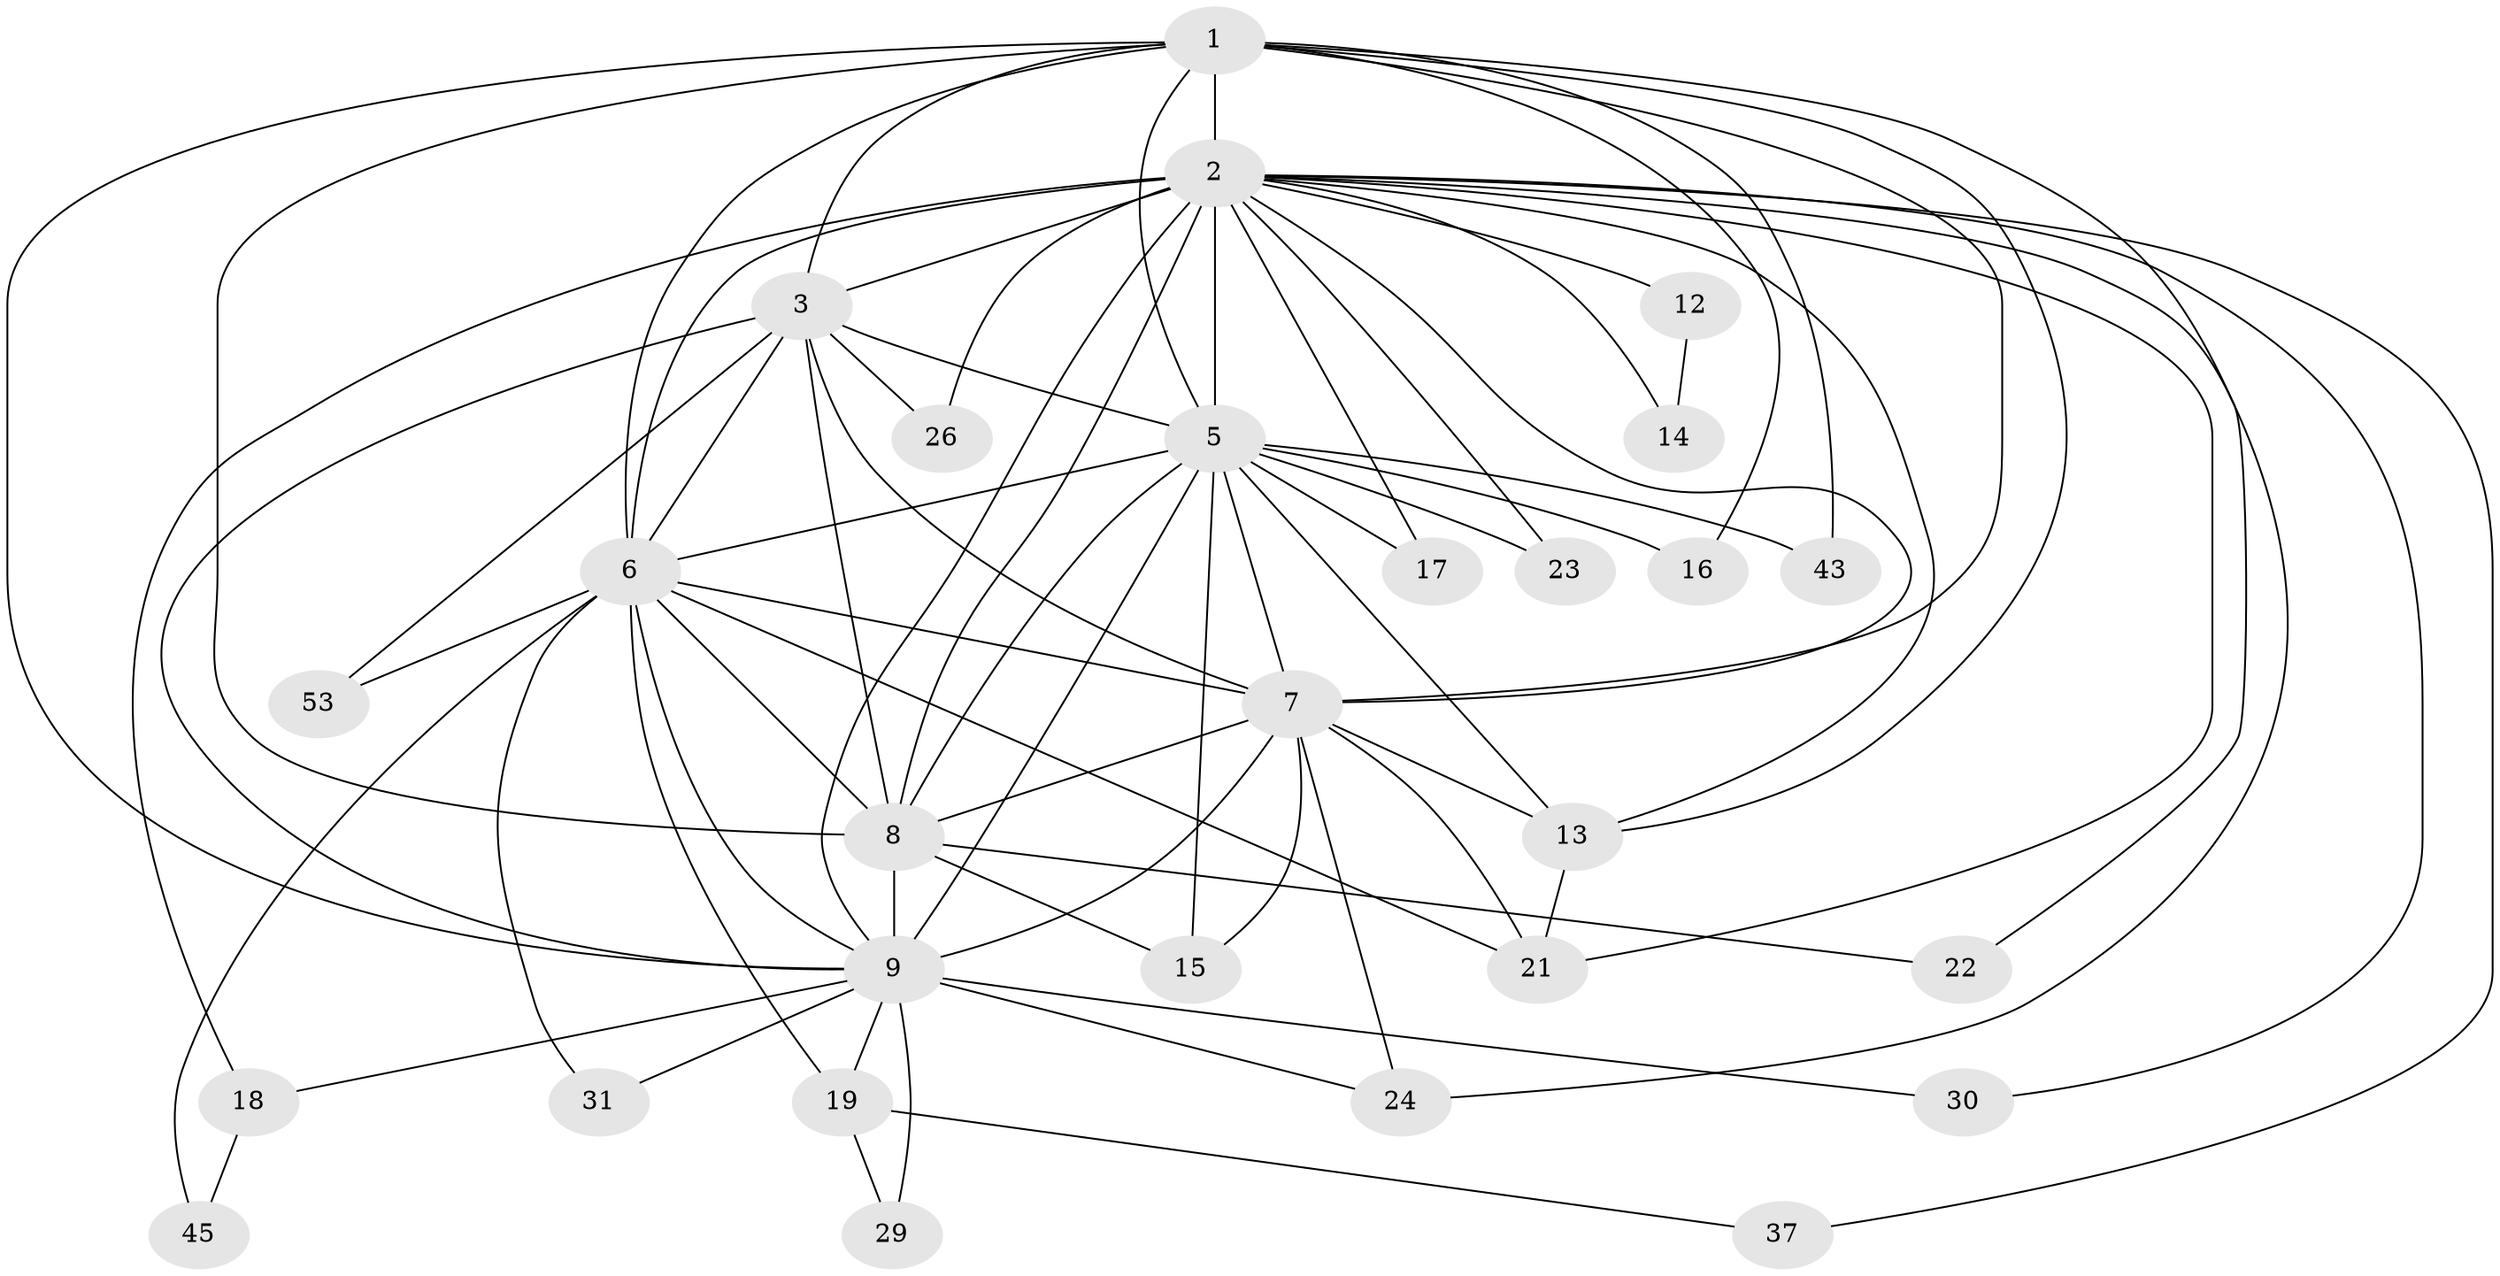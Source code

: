 // original degree distribution, {15: 0.03508771929824561, 13: 0.03508771929824561, 21: 0.017543859649122806, 18: 0.03508771929824561, 16: 0.017543859649122806, 12: 0.017543859649122806, 19: 0.017543859649122806, 2: 0.631578947368421, 3: 0.10526315789473684, 10: 0.017543859649122806, 4: 0.05263157894736842, 6: 0.017543859649122806}
// Generated by graph-tools (version 1.1) at 2025/13/03/09/25 04:13:56]
// undirected, 28 vertices, 73 edges
graph export_dot {
graph [start="1"]
  node [color=gray90,style=filled];
  1 [super="+11"];
  2 [super="+28+10+4"];
  3;
  5;
  6;
  7 [super="+20+36+46"];
  8;
  9 [super="+35+27+42+38"];
  12;
  13 [super="+52+49+33+34+25+48"];
  14;
  15;
  16;
  17;
  18;
  19;
  21 [super="+32"];
  22;
  23;
  24;
  26;
  29;
  30;
  31;
  37;
  43;
  45;
  53;
  1 -- 2 [weight=4];
  1 -- 3;
  1 -- 5;
  1 -- 6;
  1 -- 7;
  1 -- 8;
  1 -- 9 [weight=2];
  1 -- 13;
  1 -- 16;
  1 -- 22;
  1 -- 43;
  2 -- 3 [weight=4];
  2 -- 5 [weight=4];
  2 -- 6 [weight=3];
  2 -- 7 [weight=4];
  2 -- 8 [weight=3];
  2 -- 9 [weight=3];
  2 -- 14;
  2 -- 23;
  2 -- 26;
  2 -- 13;
  2 -- 37;
  2 -- 12 [weight=2];
  2 -- 17;
  2 -- 18;
  2 -- 21;
  2 -- 24;
  2 -- 30;
  3 -- 5;
  3 -- 6;
  3 -- 7 [weight=2];
  3 -- 8;
  3 -- 9;
  3 -- 26;
  3 -- 53;
  5 -- 6;
  5 -- 7;
  5 -- 8;
  5 -- 9 [weight=3];
  5 -- 15;
  5 -- 16;
  5 -- 17;
  5 -- 23;
  5 -- 43;
  5 -- 13;
  6 -- 7 [weight=3];
  6 -- 8;
  6 -- 9;
  6 -- 19;
  6 -- 31;
  6 -- 45;
  6 -- 53;
  6 -- 21;
  7 -- 8;
  7 -- 9 [weight=3];
  7 -- 13 [weight=4];
  7 -- 21;
  7 -- 24;
  7 -- 15;
  8 -- 9 [weight=2];
  8 -- 15;
  8 -- 22;
  9 -- 18;
  9 -- 19;
  9 -- 24;
  9 -- 29;
  9 -- 30;
  9 -- 31;
  12 -- 14;
  13 -- 21;
  18 -- 45;
  19 -- 29;
  19 -- 37;
}
